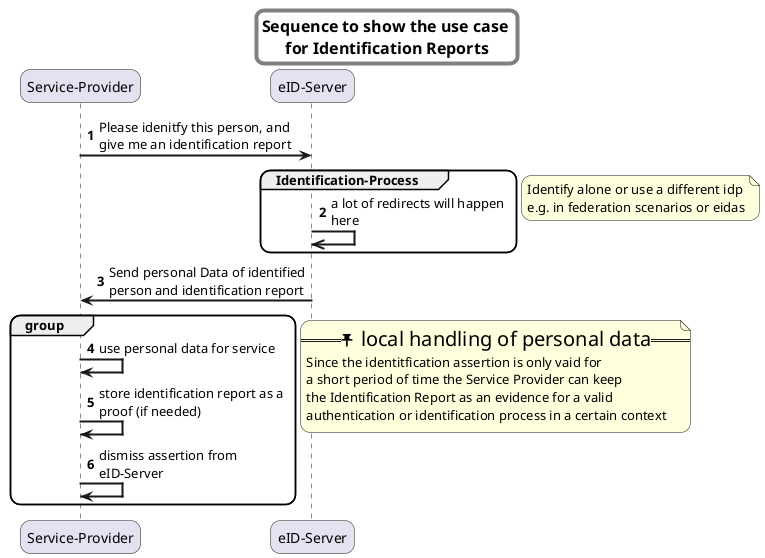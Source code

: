 @startuml ID-Report Sequence

skinparam sequenceArrowThickness 2
skinparam roundcorner 20
skinparam maxmessagesize 200
skinparam titleBorderRoundCorner 15
skinparam titleBorderThickness 4
skinparam titleBorderColor grey
skinparam TitleFontSize 16

title
    Sequence to show the use case 
    for Identification Reports
end title

participant "Service-Provider" as sp
participant "eID-Server" as eids

autonumber

sp->eids: Please idenitfy this person, and give me an identification report
    group Identification-Process
          eids->>eids: a lot of redirects will happen here
    end
    note right 
        Identify alone or use a different idp
        e.g. in federation scenarios or eidas
    end note
eids->sp: Send personal Data of identified person and identification report
group
    sp->sp: use personal data for service
    sp->sp: store identification report as a proof (if needed)
    sp->sp: dismiss assertion from eID-Server
end
note right 
    ==  <size:20><&pin> local handling of personal data  ==
    Since the identitfication assertion is only vaid for
    a short period of time the Service Provider can keep
    the Identification Report as an evidence for a valid
    authentication or identification process in a certain context 
end note
@enduml